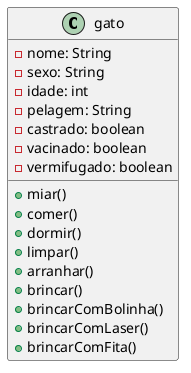 @startuml Class diagram

class gato{
    - nome: String
    - sexo: String
    - idade: int
    - pelagem: String
    - castrado: boolean
    - vacinado: boolean
    - vermifugado: boolean
    + miar()
    + comer()
    + dormir()
    + limpar()
    + arranhar()
    + brincar()
    + brincarComBolinha()
    + brincarComLaser()
    + brincarComFita()
}

' class Pessoa{
'     - nome: String
'     - email: String
'     - nascimento: Date
'     - funcao: String
'     - ativo: boolean
'     + Pessoa()
'     + mostrarInfo()
' }

' class Diretor{
'     + Diretor()
'     + criarCurso()
'     + excluirCurso()
' }

' class Professor{
'     + Professor()
'     + darNota()
'     + aprovarAluno()
'     + reprovarAluno()
'     + fazerAlunoChorar()
' }

' class Aluno{
'     - matricula: int
'     + Aluno()
'     + estudar()
'     + fazerProva()
'     + chorar()
' }

' Pessoa <|-- Diretor
' Pessoa <|-- Professor
' Pessoa <|-- Aluno

@enduml